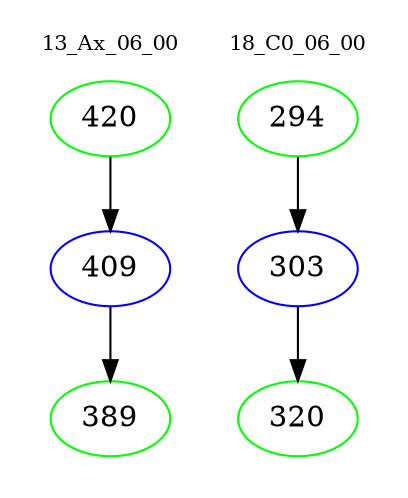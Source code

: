 digraph{
subgraph cluster_0 {
color = white
label = "13_Ax_06_00";
fontsize=10;
T0_420 [label="420", color="green"]
T0_420 -> T0_409 [color="black"]
T0_409 [label="409", color="blue"]
T0_409 -> T0_389 [color="black"]
T0_389 [label="389", color="green"]
}
subgraph cluster_1 {
color = white
label = "18_C0_06_00";
fontsize=10;
T1_294 [label="294", color="green"]
T1_294 -> T1_303 [color="black"]
T1_303 [label="303", color="blue"]
T1_303 -> T1_320 [color="black"]
T1_320 [label="320", color="green"]
}
}
